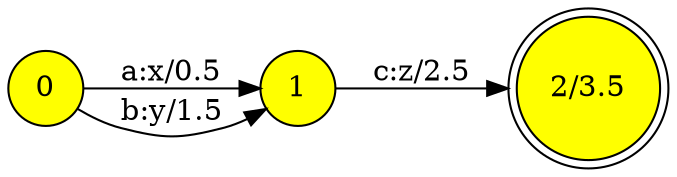 // This graph generated with hfst-fst2txt
digraph "text(<stdin>)" {
charset = UTF8;
rankdir = LR;
label = "";
node [shape=circle,style=filled,fillcolor=yellow]
"0" [label="0"]
"1" [label="1"]
"2" [label="2/3.5", shape=doublecircle]
"0" -> "1" [label="a:x/0.5"];
"0" -> "1" [label="b:y/1.5"];
"1" -> "2" [label="c:z/2.5"];
}

